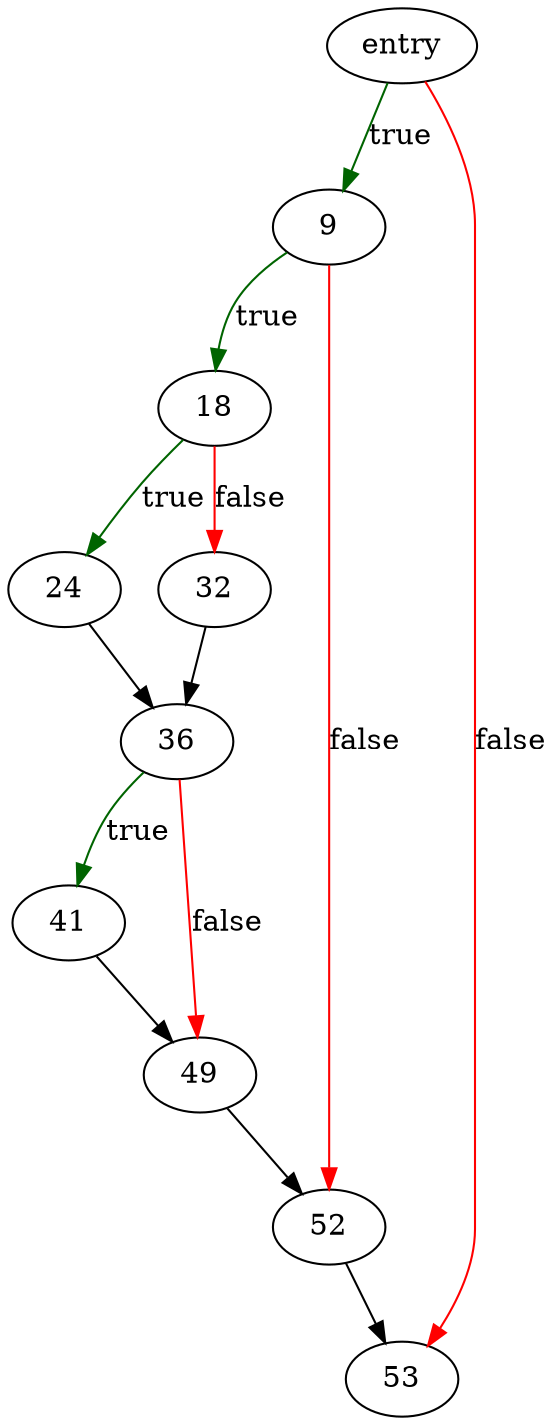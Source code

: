digraph "releaseInodeInfo" {
	// Node definitions.
	1 [label=entry];
	9;
	18;
	24;
	32;
	36;
	41;
	49;
	52;
	53;

	// Edge definitions.
	1 -> 9 [
		color=darkgreen
		label=true
	];
	1 -> 53 [
		color=red
		label=false
	];
	9 -> 18 [
		color=darkgreen
		label=true
	];
	9 -> 52 [
		color=red
		label=false
	];
	18 -> 24 [
		color=darkgreen
		label=true
	];
	18 -> 32 [
		color=red
		label=false
	];
	24 -> 36;
	32 -> 36;
	36 -> 41 [
		color=darkgreen
		label=true
	];
	36 -> 49 [
		color=red
		label=false
	];
	41 -> 49;
	49 -> 52;
	52 -> 53;
}